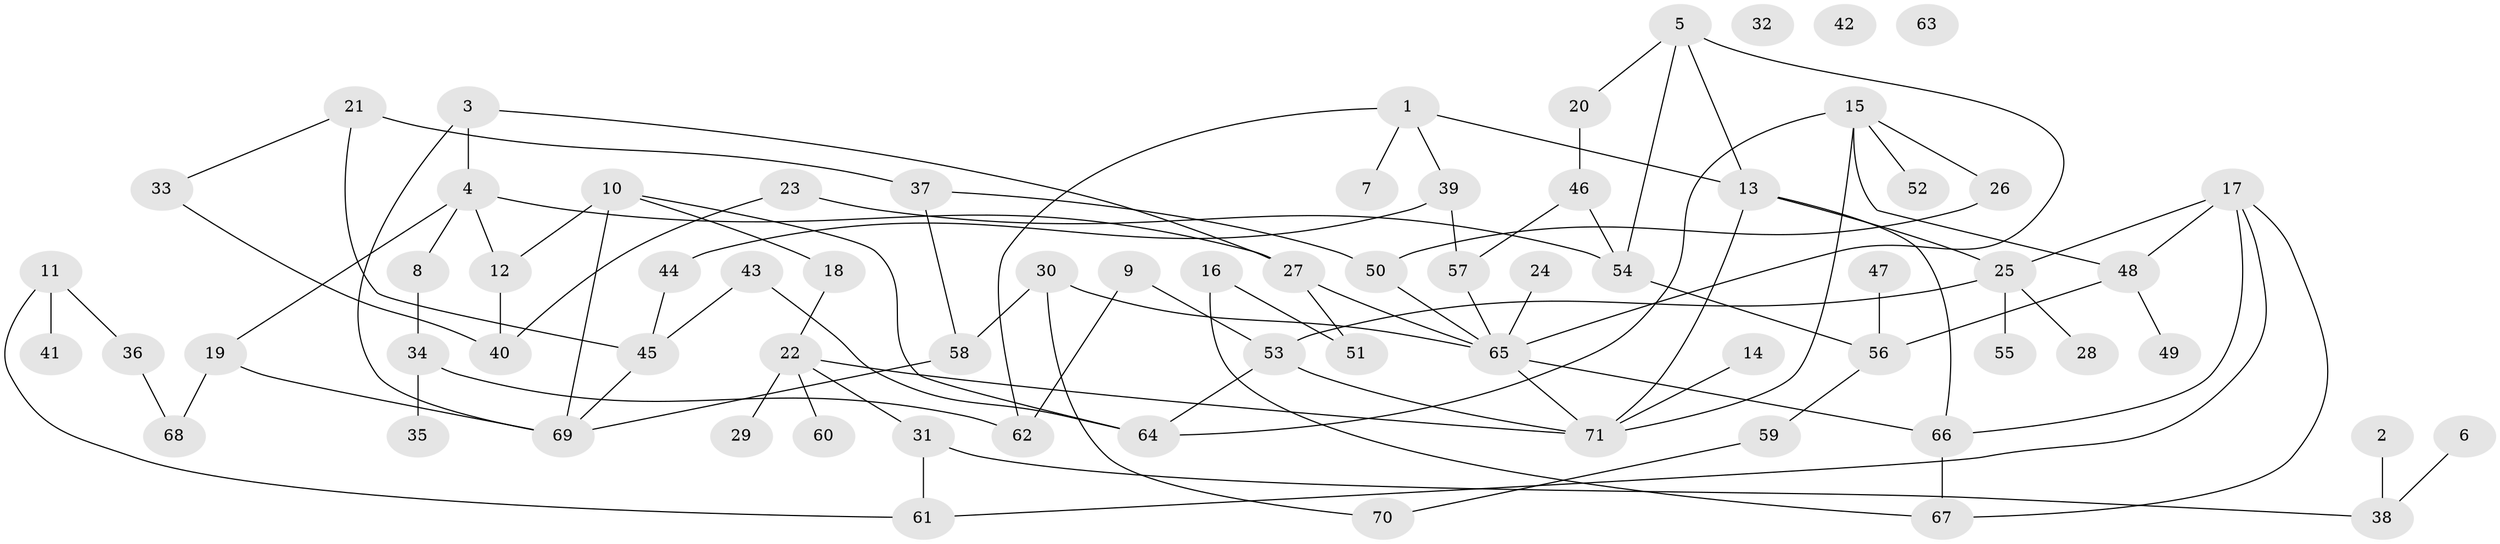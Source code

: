 // Generated by graph-tools (version 1.1) at 2025/33/03/09/25 02:33:36]
// undirected, 71 vertices, 97 edges
graph export_dot {
graph [start="1"]
  node [color=gray90,style=filled];
  1;
  2;
  3;
  4;
  5;
  6;
  7;
  8;
  9;
  10;
  11;
  12;
  13;
  14;
  15;
  16;
  17;
  18;
  19;
  20;
  21;
  22;
  23;
  24;
  25;
  26;
  27;
  28;
  29;
  30;
  31;
  32;
  33;
  34;
  35;
  36;
  37;
  38;
  39;
  40;
  41;
  42;
  43;
  44;
  45;
  46;
  47;
  48;
  49;
  50;
  51;
  52;
  53;
  54;
  55;
  56;
  57;
  58;
  59;
  60;
  61;
  62;
  63;
  64;
  65;
  66;
  67;
  68;
  69;
  70;
  71;
  1 -- 7;
  1 -- 13;
  1 -- 39;
  1 -- 62;
  2 -- 38;
  3 -- 4;
  3 -- 27;
  3 -- 69;
  4 -- 8;
  4 -- 12;
  4 -- 19;
  4 -- 27;
  5 -- 13;
  5 -- 20;
  5 -- 54;
  5 -- 65;
  6 -- 38;
  8 -- 34;
  9 -- 53;
  9 -- 62;
  10 -- 12;
  10 -- 18;
  10 -- 64;
  10 -- 69;
  11 -- 36;
  11 -- 41;
  11 -- 61;
  12 -- 40;
  13 -- 25;
  13 -- 66;
  13 -- 71;
  14 -- 71;
  15 -- 26;
  15 -- 48;
  15 -- 52;
  15 -- 64;
  15 -- 71;
  16 -- 51;
  16 -- 67;
  17 -- 25;
  17 -- 48;
  17 -- 61;
  17 -- 66;
  17 -- 67;
  18 -- 22;
  19 -- 68;
  19 -- 69;
  20 -- 46;
  21 -- 33;
  21 -- 37;
  21 -- 45;
  22 -- 29;
  22 -- 31;
  22 -- 60;
  22 -- 71;
  23 -- 40;
  23 -- 54;
  24 -- 65;
  25 -- 28;
  25 -- 53;
  25 -- 55;
  26 -- 50;
  27 -- 51;
  27 -- 65;
  30 -- 58;
  30 -- 65;
  30 -- 70;
  31 -- 38;
  31 -- 61;
  33 -- 40;
  34 -- 35;
  34 -- 62;
  36 -- 68;
  37 -- 50;
  37 -- 58;
  39 -- 44;
  39 -- 57;
  43 -- 45;
  43 -- 64;
  44 -- 45;
  45 -- 69;
  46 -- 54;
  46 -- 57;
  47 -- 56;
  48 -- 49;
  48 -- 56;
  50 -- 65;
  53 -- 64;
  53 -- 71;
  54 -- 56;
  56 -- 59;
  57 -- 65;
  58 -- 69;
  59 -- 70;
  65 -- 66;
  65 -- 71;
  66 -- 67;
}
